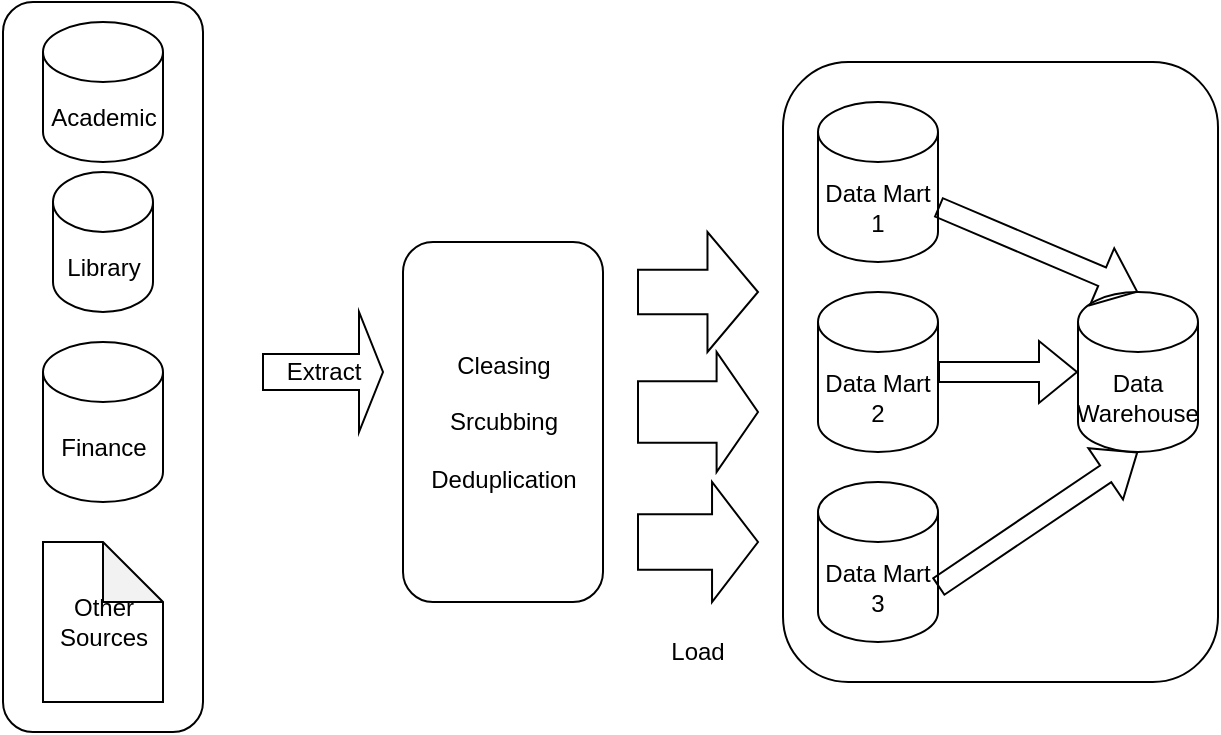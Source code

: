 <mxfile version="15.8.3" type="github">
  <diagram id="LEbInsbmv9OqOF23N20T" name="Page-1">
    <mxGraphModel dx="1701" dy="741" grid="1" gridSize="10" guides="1" tooltips="1" connect="1" arrows="1" fold="1" page="1" pageScale="1" pageWidth="850" pageHeight="1100" math="0" shadow="0">
      <root>
        <mxCell id="0" />
        <mxCell id="1" parent="0" />
        <mxCell id="dVsrb5H4jE_Cry8QKiMx-6" value="" style="rounded=1;whiteSpace=wrap;html=1;rotation=90;" vertex="1" parent="1">
          <mxGeometry x="-220" y="262.5" width="365" height="100" as="geometry" />
        </mxCell>
        <mxCell id="dVsrb5H4jE_Cry8QKiMx-7" value="Academic" style="shape=cylinder3;whiteSpace=wrap;html=1;boundedLbl=1;backgroundOutline=1;size=15;" vertex="1" parent="1">
          <mxGeometry x="-67.5" y="140" width="60" height="70" as="geometry" />
        </mxCell>
        <mxCell id="dVsrb5H4jE_Cry8QKiMx-8" value="Library" style="shape=cylinder3;whiteSpace=wrap;html=1;boundedLbl=1;backgroundOutline=1;size=15;" vertex="1" parent="1">
          <mxGeometry x="-62.5" y="215" width="50" height="70" as="geometry" />
        </mxCell>
        <mxCell id="dVsrb5H4jE_Cry8QKiMx-9" value="Other Sources" style="shape=note;whiteSpace=wrap;html=1;backgroundOutline=1;darkOpacity=0.05;" vertex="1" parent="1">
          <mxGeometry x="-67.5" y="400" width="60" height="80" as="geometry" />
        </mxCell>
        <mxCell id="dVsrb5H4jE_Cry8QKiMx-10" value="Cleasing&lt;br&gt;&lt;br&gt;Srcubbing&lt;br&gt;&lt;br&gt;Deduplication" style="rounded=1;whiteSpace=wrap;html=1;" vertex="1" parent="1">
          <mxGeometry x="112.5" y="250" width="100" height="180" as="geometry" />
        </mxCell>
        <mxCell id="dVsrb5H4jE_Cry8QKiMx-11" value="" style="rounded=1;whiteSpace=wrap;html=1;" vertex="1" parent="1">
          <mxGeometry x="302.5" y="160" width="217.5" height="310" as="geometry" />
        </mxCell>
        <mxCell id="dVsrb5H4jE_Cry8QKiMx-12" value="Extract" style="shape=singleArrow;whiteSpace=wrap;html=1;" vertex="1" parent="1">
          <mxGeometry x="42.5" y="285" width="60" height="60" as="geometry" />
        </mxCell>
        <mxCell id="dVsrb5H4jE_Cry8QKiMx-13" value="" style="shape=singleArrow;whiteSpace=wrap;html=1;arrowWidth=0.371;arrowSize=0.421;" vertex="1" parent="1">
          <mxGeometry x="230" y="245" width="60" height="60" as="geometry" />
        </mxCell>
        <mxCell id="dVsrb5H4jE_Cry8QKiMx-14" value="Data Warehouse" style="shape=cylinder3;whiteSpace=wrap;html=1;boundedLbl=1;backgroundOutline=1;size=15;" vertex="1" parent="1">
          <mxGeometry x="450" y="275" width="60" height="80" as="geometry" />
        </mxCell>
        <mxCell id="dVsrb5H4jE_Cry8QKiMx-15" value="Data Mart 1&lt;span style=&quot;color: rgba(0 , 0 , 0 , 0) ; font-family: monospace ; font-size: 0px&quot;&gt;%3CmxGraphModel%3E%3Croot%3E%3CmxCell%20id%3D%220%22%2F%3E%3CmxCell%20id%3D%221%22%20parent%3D%220%22%2F%3E%3CmxCell%20id%3D%222%22%20value%3D%22%22%20style%3D%22shape%3Dcylinder3%3BwhiteSpace%3Dwrap%3Bhtml%3D1%3BboundedLbl%3D1%3BbackgroundOutline%3D1%3Bsize%3D15%3B%22%20vertex%3D%221%22%20parent%3D%221%22%3E%3CmxGeometry%20x%3D%2290%22%20y%3D%22230%22%20width%3D%2260%22%20height%3D%2280%22%20as%3D%22geometry%22%2F%3E%3C%2FmxCell%3E%3C%2Froot%3E%3C%2FmxGraphModel%3E&lt;/span&gt;" style="shape=cylinder3;whiteSpace=wrap;html=1;boundedLbl=1;backgroundOutline=1;size=15;" vertex="1" parent="1">
          <mxGeometry x="320" y="180" width="60" height="80" as="geometry" />
        </mxCell>
        <mxCell id="dVsrb5H4jE_Cry8QKiMx-16" value="Data Mart 2&lt;span style=&quot;color: rgba(0 , 0 , 0 , 0) ; font-family: monospace ; font-size: 0px&quot;&gt;%3CmxGraphModel%3E%3Croot%3E%3CmxCell%20id%3D%220%22%2F%3E%3CmxCell%20id%3D%221%22%20parent%3D%220%22%2F%3E%3CmxCell%20id%3D%222%22%20value%3D%22%22%20style%3D%22shape%3Dcylinder3%3BwhiteSpace%3Dwrap%3Bhtml%3D1%3BboundedLbl%3D1%3BbackgroundOutline%3D1%3Bsize%3D15%3B%22%20vertex%3D%221%22%20parent%3D%221%22%3E%3CmxGeometry%20x%3D%2290%22%20y%3D%22230%22%20width%3D%2260%22%20height%3D%2280%22%20as%3D%22geometry%22%2F%3E%3C%2FmxCell%3E%3C%2Froot%3E%3C%2FmxGraphModel%3E&lt;/span&gt;" style="shape=cylinder3;whiteSpace=wrap;html=1;boundedLbl=1;backgroundOutline=1;size=15;" vertex="1" parent="1">
          <mxGeometry x="320" y="275" width="60" height="80" as="geometry" />
        </mxCell>
        <mxCell id="dVsrb5H4jE_Cry8QKiMx-17" value="Data Mart 3&lt;span style=&quot;color: rgba(0 , 0 , 0 , 0) ; font-family: monospace ; font-size: 0px&quot;&gt;%3CmxGraphModel%3E%3Croot%3E%3CmxCell%20id%3D%220%22%2F%3E%3CmxCell%20id%3D%221%22%20parent%3D%220%22%2F%3E%3CmxCell%20id%3D%222%22%20value%3D%22%22%20style%3D%22shape%3Dcylinder3%3BwhiteSpace%3Dwrap%3Bhtml%3D1%3BboundedLbl%3D1%3BbackgroundOutline%3D1%3Bsize%3D15%3B%22%20vertex%3D%221%22%20parent%3D%221%22%3E%3CmxGeometry%20x%3D%2290%22%20y%3D%22230%22%20width%3D%2260%22%20height%3D%2280%22%20as%3D%22geometry%22%2F%3E%3C%2FmxCell%3E%3C%2Froot%3E%3C%2FmxGraphModel%3E&lt;/span&gt;" style="shape=cylinder3;whiteSpace=wrap;html=1;boundedLbl=1;backgroundOutline=1;size=15;" vertex="1" parent="1">
          <mxGeometry x="320" y="370" width="60" height="80" as="geometry" />
        </mxCell>
        <mxCell id="dVsrb5H4jE_Cry8QKiMx-18" value="Finance" style="shape=cylinder3;whiteSpace=wrap;html=1;boundedLbl=1;backgroundOutline=1;size=15;" vertex="1" parent="1">
          <mxGeometry x="-67.5" y="300" width="60" height="80" as="geometry" />
        </mxCell>
        <mxCell id="dVsrb5H4jE_Cry8QKiMx-23" value="" style="shape=flexArrow;endArrow=classic;html=1;rounded=0;entryX=0;entryY=0.5;entryDx=0;entryDy=0;entryPerimeter=0;" edge="1" parent="1" source="dVsrb5H4jE_Cry8QKiMx-16" target="dVsrb5H4jE_Cry8QKiMx-14">
          <mxGeometry width="50" height="50" relative="1" as="geometry">
            <mxPoint x="380" y="315" as="sourcePoint" />
            <mxPoint x="430" y="320" as="targetPoint" />
          </mxGeometry>
        </mxCell>
        <mxCell id="dVsrb5H4jE_Cry8QKiMx-24" value="" style="shape=flexArrow;endArrow=classic;html=1;rounded=0;exitX=1;exitY=0;exitDx=0;exitDy=52.5;exitPerimeter=0;entryX=0.5;entryY=1;entryDx=0;entryDy=0;entryPerimeter=0;" edge="1" parent="1" source="dVsrb5H4jE_Cry8QKiMx-17" target="dVsrb5H4jE_Cry8QKiMx-14">
          <mxGeometry width="50" height="50" relative="1" as="geometry">
            <mxPoint x="390" y="412.5" as="sourcePoint" />
            <mxPoint x="440" y="362.5" as="targetPoint" />
          </mxGeometry>
        </mxCell>
        <mxCell id="dVsrb5H4jE_Cry8QKiMx-27" value="" style="shape=flexArrow;endArrow=classic;html=1;rounded=0;entryX=0.5;entryY=0;entryDx=0;entryDy=0;entryPerimeter=0;exitX=1;exitY=0;exitDx=0;exitDy=52.5;exitPerimeter=0;" edge="1" parent="1" source="dVsrb5H4jE_Cry8QKiMx-15" target="dVsrb5H4jE_Cry8QKiMx-14">
          <mxGeometry width="50" height="50" relative="1" as="geometry">
            <mxPoint x="390" y="250" as="sourcePoint" />
            <mxPoint x="440" y="200" as="targetPoint" />
          </mxGeometry>
        </mxCell>
        <mxCell id="dVsrb5H4jE_Cry8QKiMx-29" value="" style="shape=singleArrow;whiteSpace=wrap;html=1;arrowWidth=0.462;arrowSize=0.383;" vertex="1" parent="1">
          <mxGeometry x="230" y="370" width="60" height="60" as="geometry" />
        </mxCell>
        <mxCell id="dVsrb5H4jE_Cry8QKiMx-30" value="" style="shape=singleArrow;whiteSpace=wrap;html=1;arrowWidth=0.514;arrowSize=0.345;" vertex="1" parent="1">
          <mxGeometry x="230" y="305" width="60" height="60" as="geometry" />
        </mxCell>
        <mxCell id="dVsrb5H4jE_Cry8QKiMx-31" value="Load" style="text;html=1;strokeColor=none;fillColor=none;align=center;verticalAlign=middle;whiteSpace=wrap;rounded=0;" vertex="1" parent="1">
          <mxGeometry x="230" y="440" width="60" height="30" as="geometry" />
        </mxCell>
      </root>
    </mxGraphModel>
  </diagram>
</mxfile>
